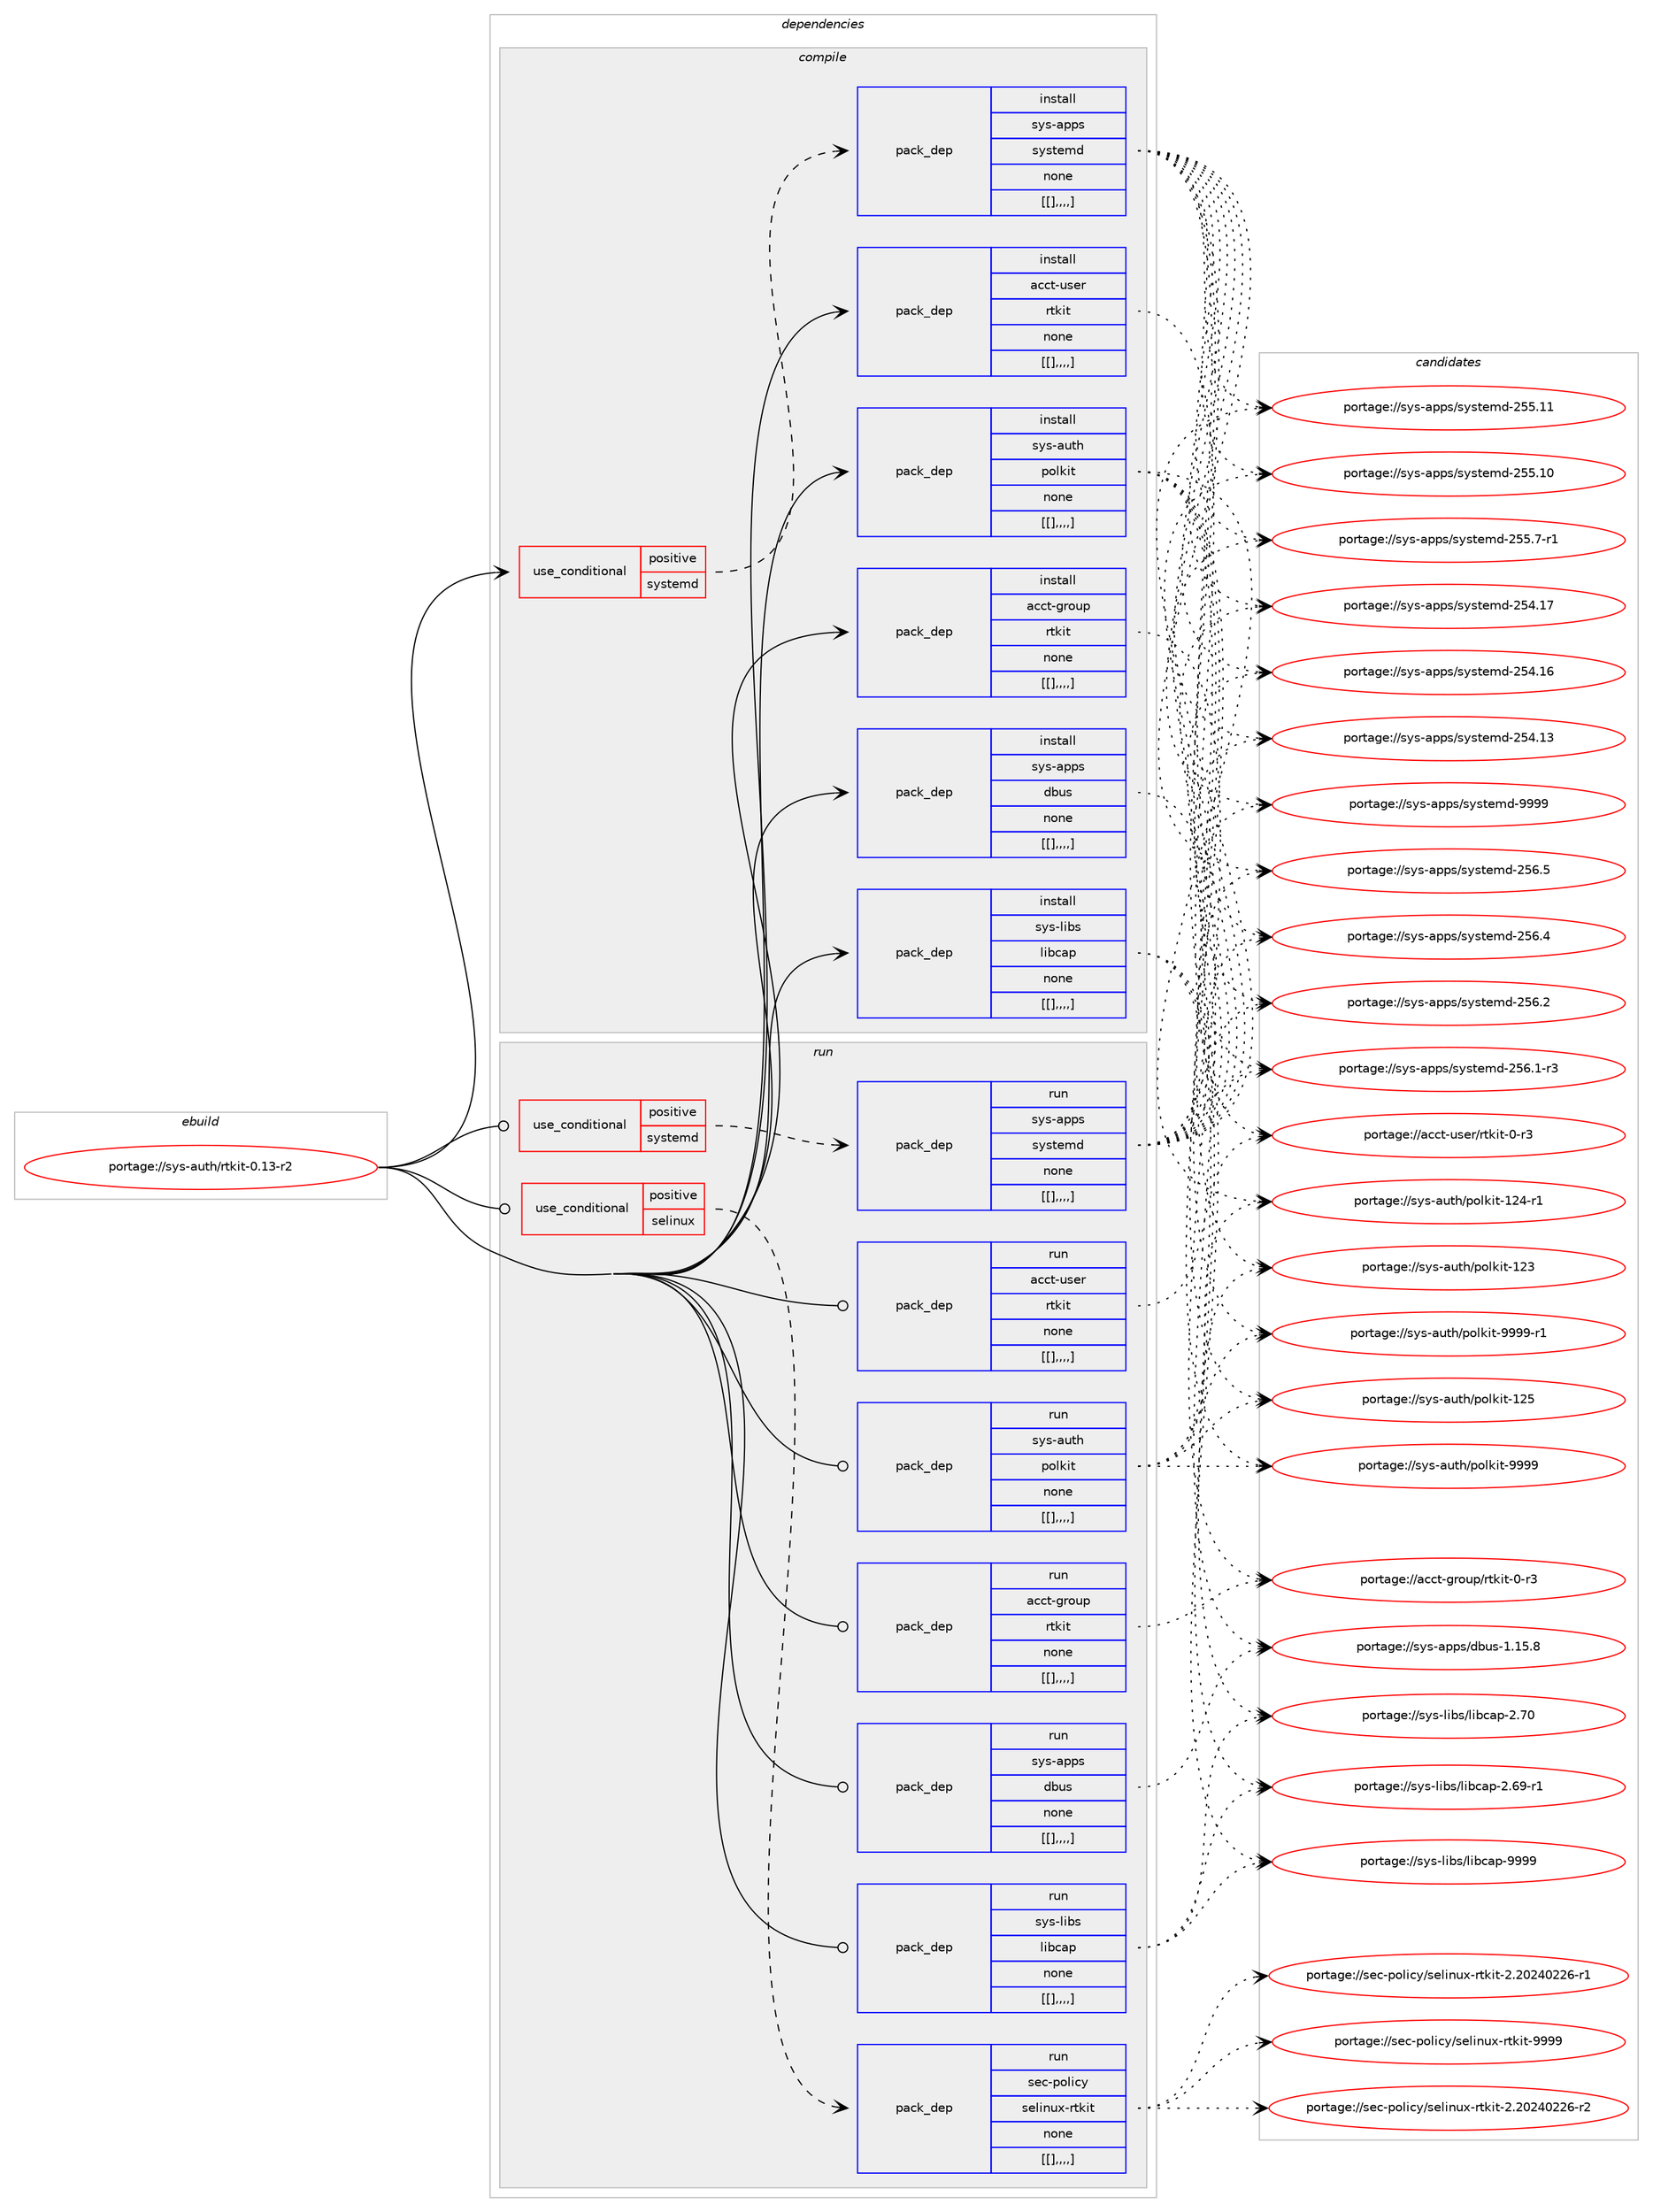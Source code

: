 digraph prolog {

# *************
# Graph options
# *************

newrank=true;
concentrate=true;
compound=true;
graph [rankdir=LR,fontname=Helvetica,fontsize=10,ranksep=1.5];#, ranksep=2.5, nodesep=0.2];
edge  [arrowhead=vee];
node  [fontname=Helvetica,fontsize=10];

# **********
# The ebuild
# **********

subgraph cluster_leftcol {
color=gray;
label=<<i>ebuild</i>>;
id [label="portage://sys-auth/rtkit-0.13-r2", color=red, width=4, href="../sys-auth/rtkit-0.13-r2.svg"];
}

# ****************
# The dependencies
# ****************

subgraph cluster_midcol {
color=gray;
label=<<i>dependencies</i>>;
subgraph cluster_compile {
fillcolor="#eeeeee";
style=filled;
label=<<i>compile</i>>;
subgraph cond117540 {
dependency444081 [label=<<TABLE BORDER="0" CELLBORDER="1" CELLSPACING="0" CELLPADDING="4"><TR><TD ROWSPAN="3" CELLPADDING="10">use_conditional</TD></TR><TR><TD>positive</TD></TR><TR><TD>systemd</TD></TR></TABLE>>, shape=none, color=red];
subgraph pack323471 {
dependency444082 [label=<<TABLE BORDER="0" CELLBORDER="1" CELLSPACING="0" CELLPADDING="4" WIDTH="220"><TR><TD ROWSPAN="6" CELLPADDING="30">pack_dep</TD></TR><TR><TD WIDTH="110">install</TD></TR><TR><TD>sys-apps</TD></TR><TR><TD>systemd</TD></TR><TR><TD>none</TD></TR><TR><TD>[[],,,,]</TD></TR></TABLE>>, shape=none, color=blue];
}
dependency444081:e -> dependency444082:w [weight=20,style="dashed",arrowhead="vee"];
}
id:e -> dependency444081:w [weight=20,style="solid",arrowhead="vee"];
subgraph pack323472 {
dependency444083 [label=<<TABLE BORDER="0" CELLBORDER="1" CELLSPACING="0" CELLPADDING="4" WIDTH="220"><TR><TD ROWSPAN="6" CELLPADDING="30">pack_dep</TD></TR><TR><TD WIDTH="110">install</TD></TR><TR><TD>acct-group</TD></TR><TR><TD>rtkit</TD></TR><TR><TD>none</TD></TR><TR><TD>[[],,,,]</TD></TR></TABLE>>, shape=none, color=blue];
}
id:e -> dependency444083:w [weight=20,style="solid",arrowhead="vee"];
subgraph pack323473 {
dependency444084 [label=<<TABLE BORDER="0" CELLBORDER="1" CELLSPACING="0" CELLPADDING="4" WIDTH="220"><TR><TD ROWSPAN="6" CELLPADDING="30">pack_dep</TD></TR><TR><TD WIDTH="110">install</TD></TR><TR><TD>acct-user</TD></TR><TR><TD>rtkit</TD></TR><TR><TD>none</TD></TR><TR><TD>[[],,,,]</TD></TR></TABLE>>, shape=none, color=blue];
}
id:e -> dependency444084:w [weight=20,style="solid",arrowhead="vee"];
subgraph pack323474 {
dependency444085 [label=<<TABLE BORDER="0" CELLBORDER="1" CELLSPACING="0" CELLPADDING="4" WIDTH="220"><TR><TD ROWSPAN="6" CELLPADDING="30">pack_dep</TD></TR><TR><TD WIDTH="110">install</TD></TR><TR><TD>sys-apps</TD></TR><TR><TD>dbus</TD></TR><TR><TD>none</TD></TR><TR><TD>[[],,,,]</TD></TR></TABLE>>, shape=none, color=blue];
}
id:e -> dependency444085:w [weight=20,style="solid",arrowhead="vee"];
subgraph pack323475 {
dependency444086 [label=<<TABLE BORDER="0" CELLBORDER="1" CELLSPACING="0" CELLPADDING="4" WIDTH="220"><TR><TD ROWSPAN="6" CELLPADDING="30">pack_dep</TD></TR><TR><TD WIDTH="110">install</TD></TR><TR><TD>sys-auth</TD></TR><TR><TD>polkit</TD></TR><TR><TD>none</TD></TR><TR><TD>[[],,,,]</TD></TR></TABLE>>, shape=none, color=blue];
}
id:e -> dependency444086:w [weight=20,style="solid",arrowhead="vee"];
subgraph pack323476 {
dependency444087 [label=<<TABLE BORDER="0" CELLBORDER="1" CELLSPACING="0" CELLPADDING="4" WIDTH="220"><TR><TD ROWSPAN="6" CELLPADDING="30">pack_dep</TD></TR><TR><TD WIDTH="110">install</TD></TR><TR><TD>sys-libs</TD></TR><TR><TD>libcap</TD></TR><TR><TD>none</TD></TR><TR><TD>[[],,,,]</TD></TR></TABLE>>, shape=none, color=blue];
}
id:e -> dependency444087:w [weight=20,style="solid",arrowhead="vee"];
}
subgraph cluster_compileandrun {
fillcolor="#eeeeee";
style=filled;
label=<<i>compile and run</i>>;
}
subgraph cluster_run {
fillcolor="#eeeeee";
style=filled;
label=<<i>run</i>>;
subgraph cond117541 {
dependency444088 [label=<<TABLE BORDER="0" CELLBORDER="1" CELLSPACING="0" CELLPADDING="4"><TR><TD ROWSPAN="3" CELLPADDING="10">use_conditional</TD></TR><TR><TD>positive</TD></TR><TR><TD>selinux</TD></TR></TABLE>>, shape=none, color=red];
subgraph pack323477 {
dependency444089 [label=<<TABLE BORDER="0" CELLBORDER="1" CELLSPACING="0" CELLPADDING="4" WIDTH="220"><TR><TD ROWSPAN="6" CELLPADDING="30">pack_dep</TD></TR><TR><TD WIDTH="110">run</TD></TR><TR><TD>sec-policy</TD></TR><TR><TD>selinux-rtkit</TD></TR><TR><TD>none</TD></TR><TR><TD>[[],,,,]</TD></TR></TABLE>>, shape=none, color=blue];
}
dependency444088:e -> dependency444089:w [weight=20,style="dashed",arrowhead="vee"];
}
id:e -> dependency444088:w [weight=20,style="solid",arrowhead="odot"];
subgraph cond117542 {
dependency444090 [label=<<TABLE BORDER="0" CELLBORDER="1" CELLSPACING="0" CELLPADDING="4"><TR><TD ROWSPAN="3" CELLPADDING="10">use_conditional</TD></TR><TR><TD>positive</TD></TR><TR><TD>systemd</TD></TR></TABLE>>, shape=none, color=red];
subgraph pack323478 {
dependency444091 [label=<<TABLE BORDER="0" CELLBORDER="1" CELLSPACING="0" CELLPADDING="4" WIDTH="220"><TR><TD ROWSPAN="6" CELLPADDING="30">pack_dep</TD></TR><TR><TD WIDTH="110">run</TD></TR><TR><TD>sys-apps</TD></TR><TR><TD>systemd</TD></TR><TR><TD>none</TD></TR><TR><TD>[[],,,,]</TD></TR></TABLE>>, shape=none, color=blue];
}
dependency444090:e -> dependency444091:w [weight=20,style="dashed",arrowhead="vee"];
}
id:e -> dependency444090:w [weight=20,style="solid",arrowhead="odot"];
subgraph pack323479 {
dependency444092 [label=<<TABLE BORDER="0" CELLBORDER="1" CELLSPACING="0" CELLPADDING="4" WIDTH="220"><TR><TD ROWSPAN="6" CELLPADDING="30">pack_dep</TD></TR><TR><TD WIDTH="110">run</TD></TR><TR><TD>acct-group</TD></TR><TR><TD>rtkit</TD></TR><TR><TD>none</TD></TR><TR><TD>[[],,,,]</TD></TR></TABLE>>, shape=none, color=blue];
}
id:e -> dependency444092:w [weight=20,style="solid",arrowhead="odot"];
subgraph pack323480 {
dependency444093 [label=<<TABLE BORDER="0" CELLBORDER="1" CELLSPACING="0" CELLPADDING="4" WIDTH="220"><TR><TD ROWSPAN="6" CELLPADDING="30">pack_dep</TD></TR><TR><TD WIDTH="110">run</TD></TR><TR><TD>acct-user</TD></TR><TR><TD>rtkit</TD></TR><TR><TD>none</TD></TR><TR><TD>[[],,,,]</TD></TR></TABLE>>, shape=none, color=blue];
}
id:e -> dependency444093:w [weight=20,style="solid",arrowhead="odot"];
subgraph pack323481 {
dependency444094 [label=<<TABLE BORDER="0" CELLBORDER="1" CELLSPACING="0" CELLPADDING="4" WIDTH="220"><TR><TD ROWSPAN="6" CELLPADDING="30">pack_dep</TD></TR><TR><TD WIDTH="110">run</TD></TR><TR><TD>sys-apps</TD></TR><TR><TD>dbus</TD></TR><TR><TD>none</TD></TR><TR><TD>[[],,,,]</TD></TR></TABLE>>, shape=none, color=blue];
}
id:e -> dependency444094:w [weight=20,style="solid",arrowhead="odot"];
subgraph pack323482 {
dependency444095 [label=<<TABLE BORDER="0" CELLBORDER="1" CELLSPACING="0" CELLPADDING="4" WIDTH="220"><TR><TD ROWSPAN="6" CELLPADDING="30">pack_dep</TD></TR><TR><TD WIDTH="110">run</TD></TR><TR><TD>sys-auth</TD></TR><TR><TD>polkit</TD></TR><TR><TD>none</TD></TR><TR><TD>[[],,,,]</TD></TR></TABLE>>, shape=none, color=blue];
}
id:e -> dependency444095:w [weight=20,style="solid",arrowhead="odot"];
subgraph pack323483 {
dependency444096 [label=<<TABLE BORDER="0" CELLBORDER="1" CELLSPACING="0" CELLPADDING="4" WIDTH="220"><TR><TD ROWSPAN="6" CELLPADDING="30">pack_dep</TD></TR><TR><TD WIDTH="110">run</TD></TR><TR><TD>sys-libs</TD></TR><TR><TD>libcap</TD></TR><TR><TD>none</TD></TR><TR><TD>[[],,,,]</TD></TR></TABLE>>, shape=none, color=blue];
}
id:e -> dependency444096:w [weight=20,style="solid",arrowhead="odot"];
}
}

# **************
# The candidates
# **************

subgraph cluster_choices {
rank=same;
color=gray;
label=<<i>candidates</i>>;

subgraph choice323471 {
color=black;
nodesep=1;
choice1151211154597112112115471151211151161011091004557575757 [label="portage://sys-apps/systemd-9999", color=red, width=4,href="../sys-apps/systemd-9999.svg"];
choice115121115459711211211547115121115116101109100455053544653 [label="portage://sys-apps/systemd-256.5", color=red, width=4,href="../sys-apps/systemd-256.5.svg"];
choice115121115459711211211547115121115116101109100455053544652 [label="portage://sys-apps/systemd-256.4", color=red, width=4,href="../sys-apps/systemd-256.4.svg"];
choice115121115459711211211547115121115116101109100455053544650 [label="portage://sys-apps/systemd-256.2", color=red, width=4,href="../sys-apps/systemd-256.2.svg"];
choice1151211154597112112115471151211151161011091004550535446494511451 [label="portage://sys-apps/systemd-256.1-r3", color=red, width=4,href="../sys-apps/systemd-256.1-r3.svg"];
choice11512111545971121121154711512111511610110910045505353464949 [label="portage://sys-apps/systemd-255.11", color=red, width=4,href="../sys-apps/systemd-255.11.svg"];
choice11512111545971121121154711512111511610110910045505353464948 [label="portage://sys-apps/systemd-255.10", color=red, width=4,href="../sys-apps/systemd-255.10.svg"];
choice1151211154597112112115471151211151161011091004550535346554511449 [label="portage://sys-apps/systemd-255.7-r1", color=red, width=4,href="../sys-apps/systemd-255.7-r1.svg"];
choice11512111545971121121154711512111511610110910045505352464955 [label="portage://sys-apps/systemd-254.17", color=red, width=4,href="../sys-apps/systemd-254.17.svg"];
choice11512111545971121121154711512111511610110910045505352464954 [label="portage://sys-apps/systemd-254.16", color=red, width=4,href="../sys-apps/systemd-254.16.svg"];
choice11512111545971121121154711512111511610110910045505352464951 [label="portage://sys-apps/systemd-254.13", color=red, width=4,href="../sys-apps/systemd-254.13.svg"];
dependency444082:e -> choice1151211154597112112115471151211151161011091004557575757:w [style=dotted,weight="100"];
dependency444082:e -> choice115121115459711211211547115121115116101109100455053544653:w [style=dotted,weight="100"];
dependency444082:e -> choice115121115459711211211547115121115116101109100455053544652:w [style=dotted,weight="100"];
dependency444082:e -> choice115121115459711211211547115121115116101109100455053544650:w [style=dotted,weight="100"];
dependency444082:e -> choice1151211154597112112115471151211151161011091004550535446494511451:w [style=dotted,weight="100"];
dependency444082:e -> choice11512111545971121121154711512111511610110910045505353464949:w [style=dotted,weight="100"];
dependency444082:e -> choice11512111545971121121154711512111511610110910045505353464948:w [style=dotted,weight="100"];
dependency444082:e -> choice1151211154597112112115471151211151161011091004550535346554511449:w [style=dotted,weight="100"];
dependency444082:e -> choice11512111545971121121154711512111511610110910045505352464955:w [style=dotted,weight="100"];
dependency444082:e -> choice11512111545971121121154711512111511610110910045505352464954:w [style=dotted,weight="100"];
dependency444082:e -> choice11512111545971121121154711512111511610110910045505352464951:w [style=dotted,weight="100"];
}
subgraph choice323472 {
color=black;
nodesep=1;
choice979999116451031141111171124711411610710511645484511451 [label="portage://acct-group/rtkit-0-r3", color=red, width=4,href="../acct-group/rtkit-0-r3.svg"];
dependency444083:e -> choice979999116451031141111171124711411610710511645484511451:w [style=dotted,weight="100"];
}
subgraph choice323473 {
color=black;
nodesep=1;
choice979999116451171151011144711411610710511645484511451 [label="portage://acct-user/rtkit-0-r3", color=red, width=4,href="../acct-user/rtkit-0-r3.svg"];
dependency444084:e -> choice979999116451171151011144711411610710511645484511451:w [style=dotted,weight="100"];
}
subgraph choice323474 {
color=black;
nodesep=1;
choice1151211154597112112115471009811711545494649534656 [label="portage://sys-apps/dbus-1.15.8", color=red, width=4,href="../sys-apps/dbus-1.15.8.svg"];
dependency444085:e -> choice1151211154597112112115471009811711545494649534656:w [style=dotted,weight="100"];
}
subgraph choice323475 {
color=black;
nodesep=1;
choice11512111545971171161044711211110810710511645575757574511449 [label="portage://sys-auth/polkit-9999-r1", color=red, width=4,href="../sys-auth/polkit-9999-r1.svg"];
choice1151211154597117116104471121111081071051164557575757 [label="portage://sys-auth/polkit-9999", color=red, width=4,href="../sys-auth/polkit-9999.svg"];
choice11512111545971171161044711211110810710511645495053 [label="portage://sys-auth/polkit-125", color=red, width=4,href="../sys-auth/polkit-125.svg"];
choice115121115459711711610447112111108107105116454950524511449 [label="portage://sys-auth/polkit-124-r1", color=red, width=4,href="../sys-auth/polkit-124-r1.svg"];
choice11512111545971171161044711211110810710511645495051 [label="portage://sys-auth/polkit-123", color=red, width=4,href="../sys-auth/polkit-123.svg"];
dependency444086:e -> choice11512111545971171161044711211110810710511645575757574511449:w [style=dotted,weight="100"];
dependency444086:e -> choice1151211154597117116104471121111081071051164557575757:w [style=dotted,weight="100"];
dependency444086:e -> choice11512111545971171161044711211110810710511645495053:w [style=dotted,weight="100"];
dependency444086:e -> choice115121115459711711610447112111108107105116454950524511449:w [style=dotted,weight="100"];
dependency444086:e -> choice11512111545971171161044711211110810710511645495051:w [style=dotted,weight="100"];
}
subgraph choice323476 {
color=black;
nodesep=1;
choice1151211154510810598115471081059899971124557575757 [label="portage://sys-libs/libcap-9999", color=red, width=4,href="../sys-libs/libcap-9999.svg"];
choice1151211154510810598115471081059899971124550465548 [label="portage://sys-libs/libcap-2.70", color=red, width=4,href="../sys-libs/libcap-2.70.svg"];
choice11512111545108105981154710810598999711245504654574511449 [label="portage://sys-libs/libcap-2.69-r1", color=red, width=4,href="../sys-libs/libcap-2.69-r1.svg"];
dependency444087:e -> choice1151211154510810598115471081059899971124557575757:w [style=dotted,weight="100"];
dependency444087:e -> choice1151211154510810598115471081059899971124550465548:w [style=dotted,weight="100"];
dependency444087:e -> choice11512111545108105981154710810598999711245504654574511449:w [style=dotted,weight="100"];
}
subgraph choice323477 {
color=black;
nodesep=1;
choice11510199451121111081059912147115101108105110117120451141161071051164557575757 [label="portage://sec-policy/selinux-rtkit-9999", color=red, width=4,href="../sec-policy/selinux-rtkit-9999.svg"];
choice115101994511211110810599121471151011081051101171204511411610710511645504650485052485050544511450 [label="portage://sec-policy/selinux-rtkit-2.20240226-r2", color=red, width=4,href="../sec-policy/selinux-rtkit-2.20240226-r2.svg"];
choice115101994511211110810599121471151011081051101171204511411610710511645504650485052485050544511449 [label="portage://sec-policy/selinux-rtkit-2.20240226-r1", color=red, width=4,href="../sec-policy/selinux-rtkit-2.20240226-r1.svg"];
dependency444089:e -> choice11510199451121111081059912147115101108105110117120451141161071051164557575757:w [style=dotted,weight="100"];
dependency444089:e -> choice115101994511211110810599121471151011081051101171204511411610710511645504650485052485050544511450:w [style=dotted,weight="100"];
dependency444089:e -> choice115101994511211110810599121471151011081051101171204511411610710511645504650485052485050544511449:w [style=dotted,weight="100"];
}
subgraph choice323478 {
color=black;
nodesep=1;
choice1151211154597112112115471151211151161011091004557575757 [label="portage://sys-apps/systemd-9999", color=red, width=4,href="../sys-apps/systemd-9999.svg"];
choice115121115459711211211547115121115116101109100455053544653 [label="portage://sys-apps/systemd-256.5", color=red, width=4,href="../sys-apps/systemd-256.5.svg"];
choice115121115459711211211547115121115116101109100455053544652 [label="portage://sys-apps/systemd-256.4", color=red, width=4,href="../sys-apps/systemd-256.4.svg"];
choice115121115459711211211547115121115116101109100455053544650 [label="portage://sys-apps/systemd-256.2", color=red, width=4,href="../sys-apps/systemd-256.2.svg"];
choice1151211154597112112115471151211151161011091004550535446494511451 [label="portage://sys-apps/systemd-256.1-r3", color=red, width=4,href="../sys-apps/systemd-256.1-r3.svg"];
choice11512111545971121121154711512111511610110910045505353464949 [label="portage://sys-apps/systemd-255.11", color=red, width=4,href="../sys-apps/systemd-255.11.svg"];
choice11512111545971121121154711512111511610110910045505353464948 [label="portage://sys-apps/systemd-255.10", color=red, width=4,href="../sys-apps/systemd-255.10.svg"];
choice1151211154597112112115471151211151161011091004550535346554511449 [label="portage://sys-apps/systemd-255.7-r1", color=red, width=4,href="../sys-apps/systemd-255.7-r1.svg"];
choice11512111545971121121154711512111511610110910045505352464955 [label="portage://sys-apps/systemd-254.17", color=red, width=4,href="../sys-apps/systemd-254.17.svg"];
choice11512111545971121121154711512111511610110910045505352464954 [label="portage://sys-apps/systemd-254.16", color=red, width=4,href="../sys-apps/systemd-254.16.svg"];
choice11512111545971121121154711512111511610110910045505352464951 [label="portage://sys-apps/systemd-254.13", color=red, width=4,href="../sys-apps/systemd-254.13.svg"];
dependency444091:e -> choice1151211154597112112115471151211151161011091004557575757:w [style=dotted,weight="100"];
dependency444091:e -> choice115121115459711211211547115121115116101109100455053544653:w [style=dotted,weight="100"];
dependency444091:e -> choice115121115459711211211547115121115116101109100455053544652:w [style=dotted,weight="100"];
dependency444091:e -> choice115121115459711211211547115121115116101109100455053544650:w [style=dotted,weight="100"];
dependency444091:e -> choice1151211154597112112115471151211151161011091004550535446494511451:w [style=dotted,weight="100"];
dependency444091:e -> choice11512111545971121121154711512111511610110910045505353464949:w [style=dotted,weight="100"];
dependency444091:e -> choice11512111545971121121154711512111511610110910045505353464948:w [style=dotted,weight="100"];
dependency444091:e -> choice1151211154597112112115471151211151161011091004550535346554511449:w [style=dotted,weight="100"];
dependency444091:e -> choice11512111545971121121154711512111511610110910045505352464955:w [style=dotted,weight="100"];
dependency444091:e -> choice11512111545971121121154711512111511610110910045505352464954:w [style=dotted,weight="100"];
dependency444091:e -> choice11512111545971121121154711512111511610110910045505352464951:w [style=dotted,weight="100"];
}
subgraph choice323479 {
color=black;
nodesep=1;
choice979999116451031141111171124711411610710511645484511451 [label="portage://acct-group/rtkit-0-r3", color=red, width=4,href="../acct-group/rtkit-0-r3.svg"];
dependency444092:e -> choice979999116451031141111171124711411610710511645484511451:w [style=dotted,weight="100"];
}
subgraph choice323480 {
color=black;
nodesep=1;
choice979999116451171151011144711411610710511645484511451 [label="portage://acct-user/rtkit-0-r3", color=red, width=4,href="../acct-user/rtkit-0-r3.svg"];
dependency444093:e -> choice979999116451171151011144711411610710511645484511451:w [style=dotted,weight="100"];
}
subgraph choice323481 {
color=black;
nodesep=1;
choice1151211154597112112115471009811711545494649534656 [label="portage://sys-apps/dbus-1.15.8", color=red, width=4,href="../sys-apps/dbus-1.15.8.svg"];
dependency444094:e -> choice1151211154597112112115471009811711545494649534656:w [style=dotted,weight="100"];
}
subgraph choice323482 {
color=black;
nodesep=1;
choice11512111545971171161044711211110810710511645575757574511449 [label="portage://sys-auth/polkit-9999-r1", color=red, width=4,href="../sys-auth/polkit-9999-r1.svg"];
choice1151211154597117116104471121111081071051164557575757 [label="portage://sys-auth/polkit-9999", color=red, width=4,href="../sys-auth/polkit-9999.svg"];
choice11512111545971171161044711211110810710511645495053 [label="portage://sys-auth/polkit-125", color=red, width=4,href="../sys-auth/polkit-125.svg"];
choice115121115459711711610447112111108107105116454950524511449 [label="portage://sys-auth/polkit-124-r1", color=red, width=4,href="../sys-auth/polkit-124-r1.svg"];
choice11512111545971171161044711211110810710511645495051 [label="portage://sys-auth/polkit-123", color=red, width=4,href="../sys-auth/polkit-123.svg"];
dependency444095:e -> choice11512111545971171161044711211110810710511645575757574511449:w [style=dotted,weight="100"];
dependency444095:e -> choice1151211154597117116104471121111081071051164557575757:w [style=dotted,weight="100"];
dependency444095:e -> choice11512111545971171161044711211110810710511645495053:w [style=dotted,weight="100"];
dependency444095:e -> choice115121115459711711610447112111108107105116454950524511449:w [style=dotted,weight="100"];
dependency444095:e -> choice11512111545971171161044711211110810710511645495051:w [style=dotted,weight="100"];
}
subgraph choice323483 {
color=black;
nodesep=1;
choice1151211154510810598115471081059899971124557575757 [label="portage://sys-libs/libcap-9999", color=red, width=4,href="../sys-libs/libcap-9999.svg"];
choice1151211154510810598115471081059899971124550465548 [label="portage://sys-libs/libcap-2.70", color=red, width=4,href="../sys-libs/libcap-2.70.svg"];
choice11512111545108105981154710810598999711245504654574511449 [label="portage://sys-libs/libcap-2.69-r1", color=red, width=4,href="../sys-libs/libcap-2.69-r1.svg"];
dependency444096:e -> choice1151211154510810598115471081059899971124557575757:w [style=dotted,weight="100"];
dependency444096:e -> choice1151211154510810598115471081059899971124550465548:w [style=dotted,weight="100"];
dependency444096:e -> choice11512111545108105981154710810598999711245504654574511449:w [style=dotted,weight="100"];
}
}

}
